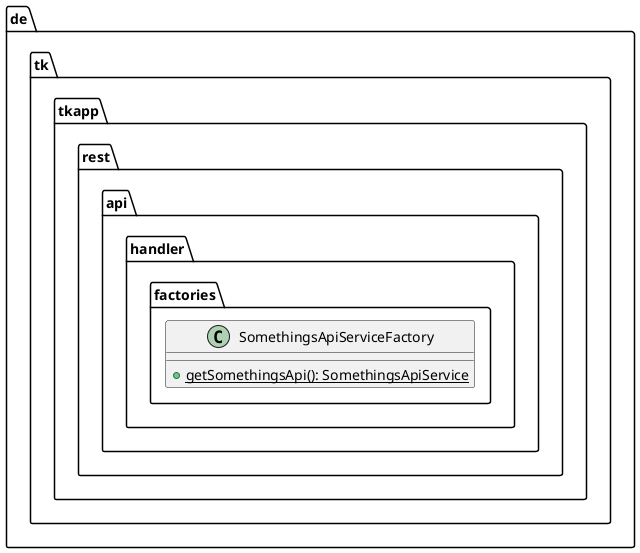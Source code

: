 @startuml

    namespace de.tk.tkapp.rest.api.handler.factories {

        class SomethingsApiServiceFactory {
            {static} +getSomethingsApi(): SomethingsApiService
        }

    }

@enduml
